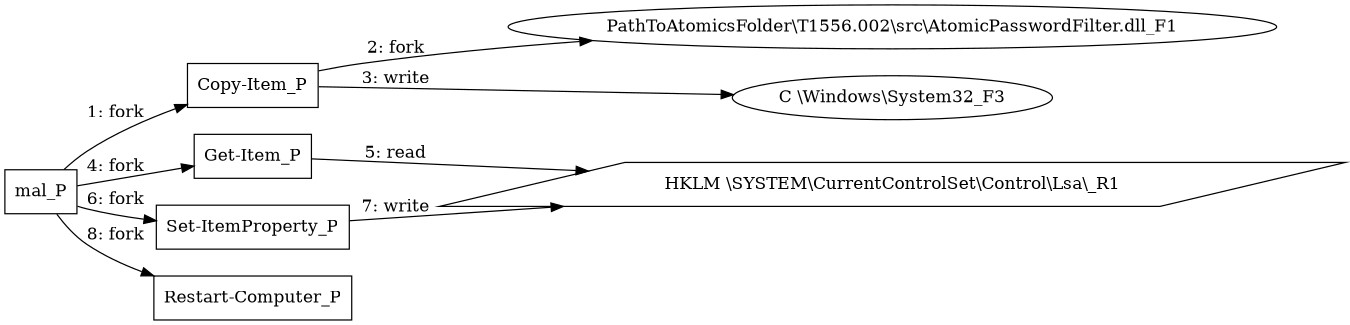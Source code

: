 digraph "T1556.002" {
rankdir="LR"
size="9"
fixedsize="false"
splines="true"
nodesep=0.3
ranksep=0
fontsize=10
overlap="scalexy"
engine= "neato"
	"mal_P" [node_type=Process shape=box]
	"Copy-Item_P" [node_type=Process shape=box]
	"Get-Item_P" [node_type=Process shape=box]
	"Set-ItemProperty_P" [node_type=Process shape=box]
	"Restart-Computer_P" [node_type=Process shape=box]
	"PathToAtomicsFolder\\T1556.002\\src\\AtomicPasswordFilter.dll_F1" [node_type=File shape=ellipse]
	"C \\Windows\\System32_F3" [node_type=File shape=ellipse]
	"HKLM \\SYSTEM\\CurrentControlSet\\Control\\Lsa\\_R1" [node_type=Registry shape=parallelogram]
	"mal_P" -> "Copy-Item_P" [label="1: fork"]
	"Copy-Item_P" -> "PathToAtomicsFolder\\T1556.002\\src\\AtomicPasswordFilter.dll_F1" [label="2: fork"]
	"Copy-Item_P" -> "C \\Windows\\System32_F3" [label="3: write"]
	"mal_P" -> "Get-Item_P" [label="4: fork"]
	"Get-Item_P" -> "HKLM \\SYSTEM\\CurrentControlSet\\Control\\Lsa\\_R1" [label="5: read"]
	"mal_P" -> "Set-ItemProperty_P" [label="6: fork"]
	"Set-ItemProperty_P" -> "HKLM \\SYSTEM\\CurrentControlSet\\Control\\Lsa\\_R1" [label="7: write"]
	"mal_P" -> "Restart-Computer_P" [label="8: fork"]
}
